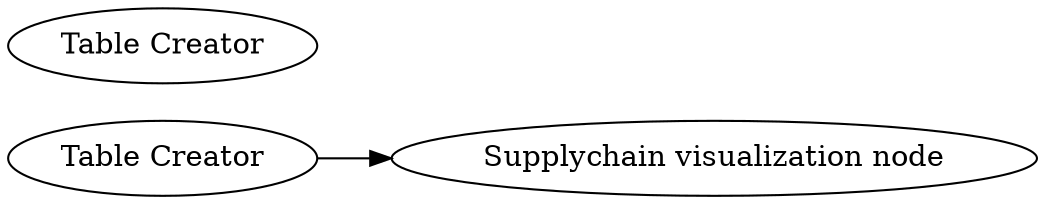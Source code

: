 digraph {
	30 [label="Table Creator"]
	32 [label="Table Creator"]
	35 [label="Supplychain visualization node"]
	30 -> 35
	rankdir=LR
}
